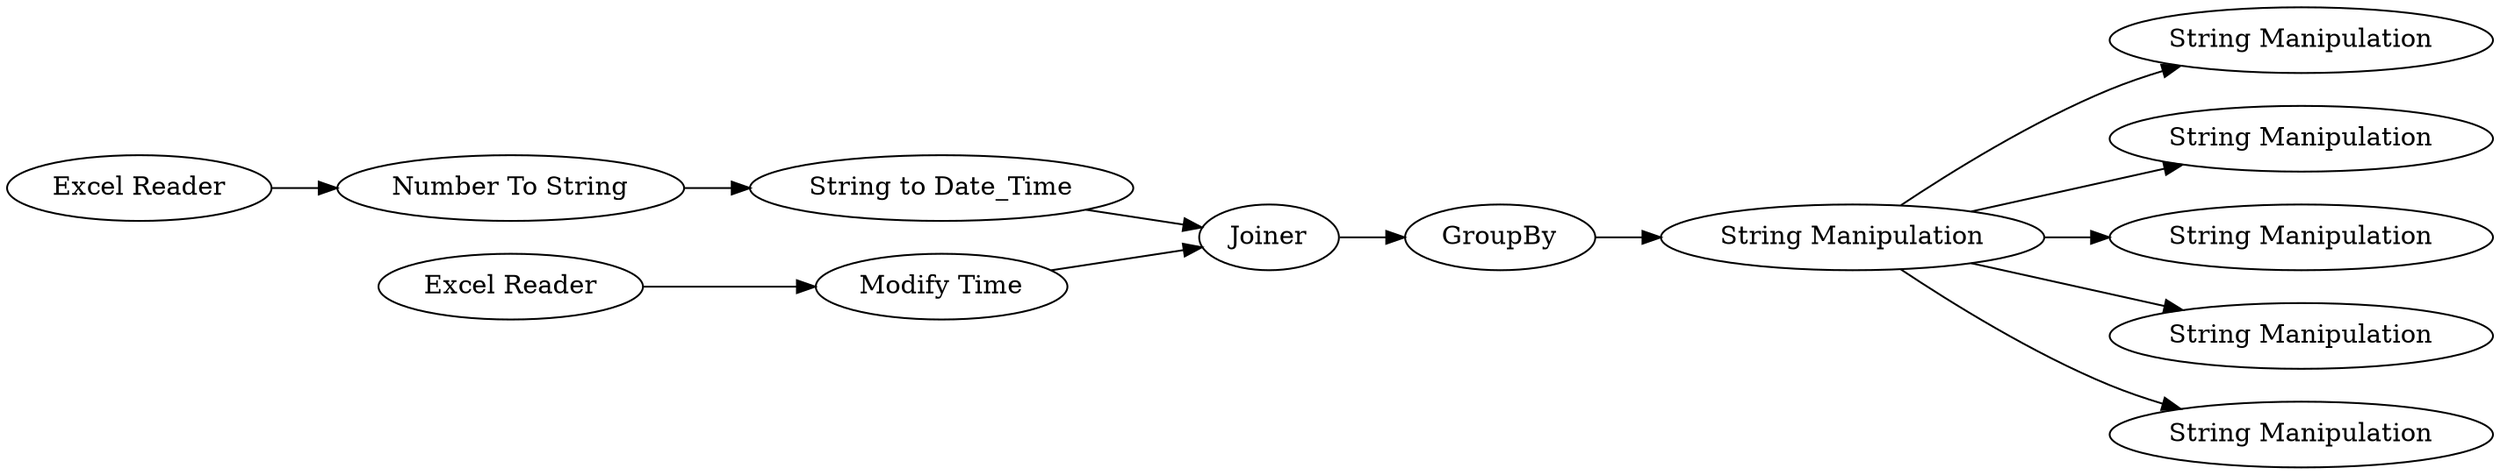 digraph {
	7 -> 8
	8 -> 13
	4 -> 5
	3 -> 6
	8 -> 9
	8 -> 10
	2 -> 4
	5 -> 6
	8 -> 11
	6 -> 7
	1 -> 3
	8 -> 12
	5 [label="String to Date_Time"]
	13 [label="String Manipulation"]
	1 [label="Excel Reader"]
	7 [label=GroupBy]
	9 [label="String Manipulation"]
	11 [label="String Manipulation"]
	4 [label="Number To String"]
	6 [label=Joiner]
	8 [label="String Manipulation"]
	12 [label="String Manipulation"]
	3 [label="Modify Time"]
	2 [label="Excel Reader"]
	10 [label="String Manipulation"]
	rankdir=LR
}
